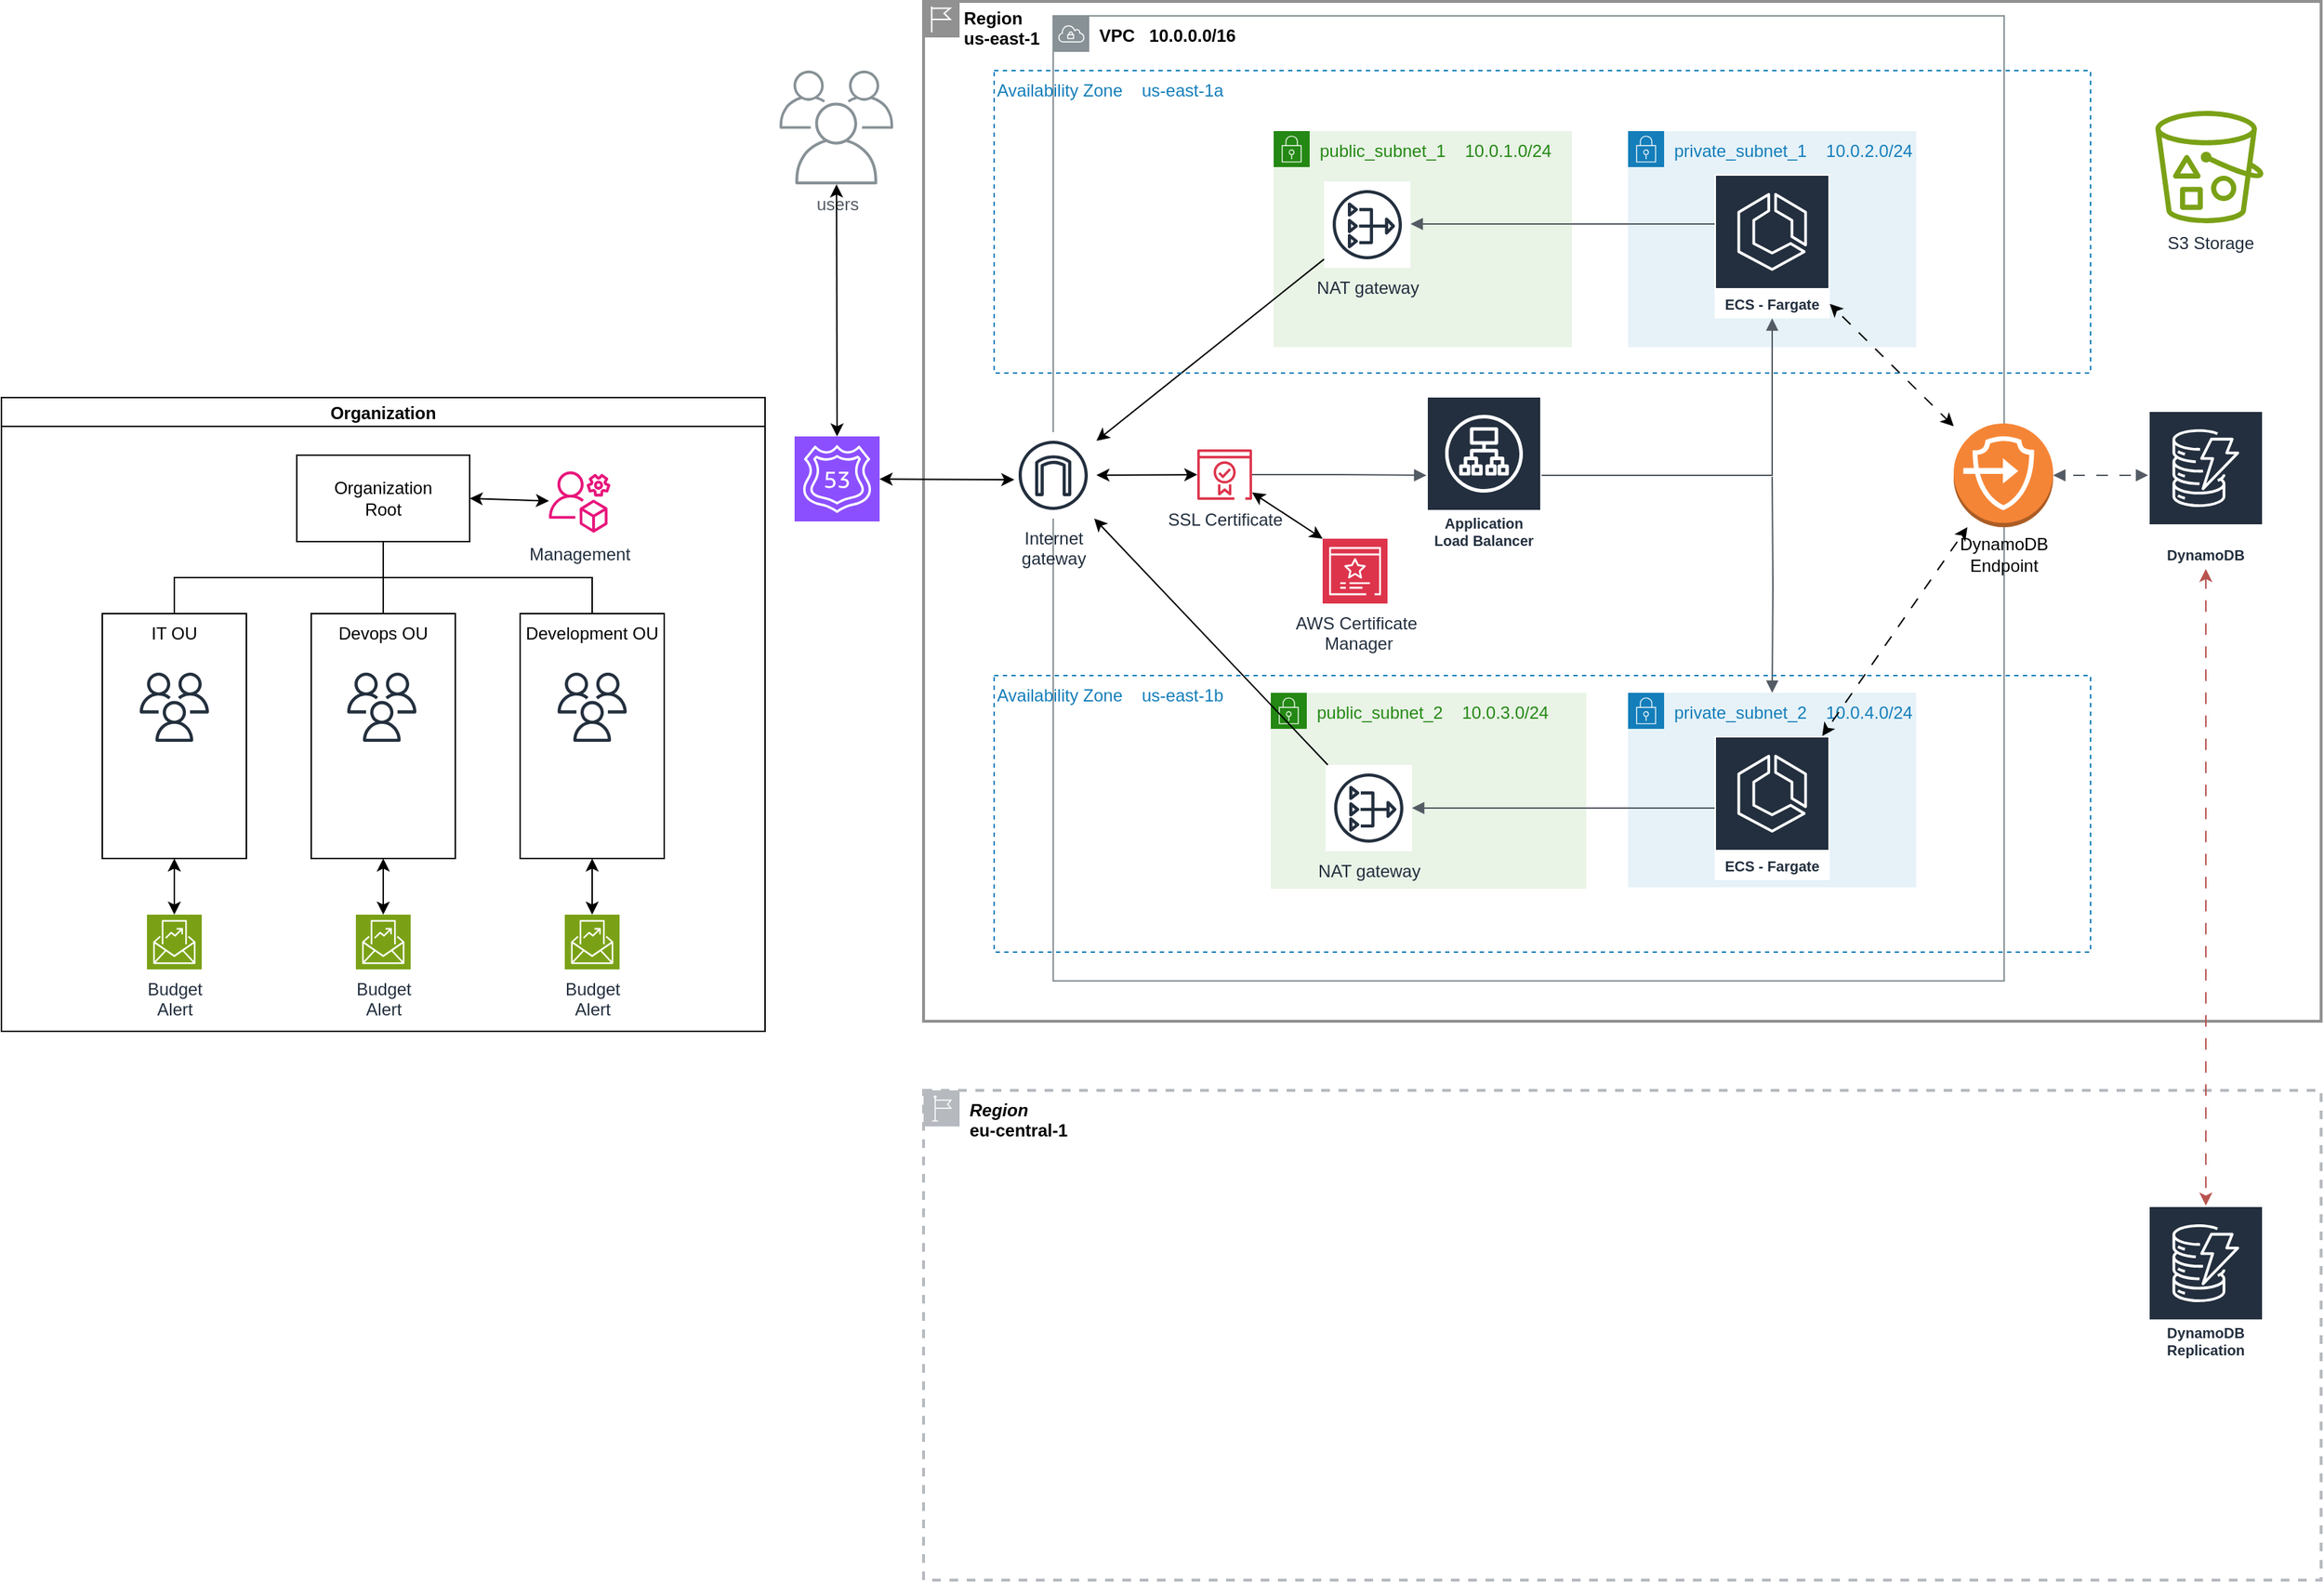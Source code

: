 <mxfile version="24.7.16">
  <diagram name="Page-1" id="aCf4mz3CWXnx07u85e5F">
    <mxGraphModel dx="3080" dy="747" grid="1" gridSize="10" guides="1" tooltips="1" connect="1" arrows="1" fold="1" page="1" pageScale="1" pageWidth="827" pageHeight="583" math="0" shadow="0">
      <root>
        <mxCell id="0" />
        <mxCell id="1" parent="0" />
        <mxCell id="C3LEZmclD4hV7QYWi0aZ-1" value="&lt;b&gt;Region&lt;/b&gt;&lt;div&gt;&lt;b&gt;us-east-1&lt;/b&gt;&lt;/div&gt;" style="shape=mxgraph.ibm.box;prType=region;fontStyle=0;verticalAlign=top;align=left;spacingLeft=32;spacingTop=4;fillColor=none;rounded=0;whiteSpace=wrap;html=1;strokeColor=#919191;strokeWidth=2;dashed=0;container=1;spacing=-4;collapsible=0;expand=0;recursiveResize=0;movable=1;" parent="1" vertex="1">
          <mxGeometry x="-1000" y="44" width="970" height="708" as="geometry" />
        </mxCell>
        <mxCell id="C3LEZmclD4hV7QYWi0aZ-2" value="&lt;font color=&quot;#000000&quot;&gt;&lt;b&gt;VPC&amp;nbsp; &amp;nbsp;10.0.0.0/16&lt;/b&gt;&lt;/font&gt;" style="sketch=0;outlineConnect=0;gradientColor=none;html=1;whiteSpace=wrap;fontSize=12;fontStyle=0;shape=mxgraph.aws4.group;grIcon=mxgraph.aws4.group_vpc;strokeColor=#879196;fillColor=none;verticalAlign=top;align=left;spacingLeft=30;fontColor=#879196;dashed=0;" parent="C3LEZmclD4hV7QYWi0aZ-1" vertex="1">
          <mxGeometry x="90" y="10" width="660" height="670" as="geometry" />
        </mxCell>
        <mxCell id="C3LEZmclD4hV7QYWi0aZ-3" value="Internet&#xa;gateway" style="sketch=0;outlineConnect=0;fontColor=#232F3E;gradientColor=none;strokeColor=#232F3E;fillColor=#ffffff;dashed=0;verticalLabelPosition=bottom;verticalAlign=top;align=center;html=1;fontSize=12;fontStyle=0;aspect=fixed;shape=mxgraph.aws4.resourceIcon;resIcon=mxgraph.aws4.internet_gateway;" parent="C3LEZmclD4hV7QYWi0aZ-1" vertex="1">
          <mxGeometry x="60" y="299" width="60" height="60" as="geometry" />
        </mxCell>
        <mxCell id="C3LEZmclD4hV7QYWi0aZ-4" value="Application Load Balancer" style="sketch=0;outlineConnect=0;fontColor=#232F3E;gradientColor=none;strokeColor=#ffffff;fillColor=#232F3E;dashed=0;verticalLabelPosition=middle;verticalAlign=bottom;align=center;html=1;whiteSpace=wrap;fontSize=10;fontStyle=1;spacing=3;shape=mxgraph.aws4.productIcon;prIcon=mxgraph.aws4.application_load_balancer;" parent="C3LEZmclD4hV7QYWi0aZ-1" vertex="1">
          <mxGeometry x="349" y="274" width="80" height="110" as="geometry" />
        </mxCell>
        <mxCell id="C3LEZmclD4hV7QYWi0aZ-5" value="public_subnet_1&amp;nbsp; &amp;nbsp; 10.0.1.0/24" style="points=[[0,0],[0.25,0],[0.5,0],[0.75,0],[1,0],[1,0.25],[1,0.5],[1,0.75],[1,1],[0.75,1],[0.5,1],[0.25,1],[0,1],[0,0.75],[0,0.5],[0,0.25]];outlineConnect=0;gradientColor=none;html=1;whiteSpace=wrap;fontSize=12;fontStyle=0;container=1;pointerEvents=0;collapsible=0;recursiveResize=0;shape=mxgraph.aws4.group;grIcon=mxgraph.aws4.group_security_group;grStroke=0;strokeColor=#248814;fillColor=#E9F3E6;verticalAlign=top;align=left;spacingLeft=30;fontColor=#248814;dashed=0;" parent="C3LEZmclD4hV7QYWi0aZ-1" vertex="1">
          <mxGeometry x="243" y="90" width="207" height="150" as="geometry" />
        </mxCell>
        <mxCell id="C3LEZmclD4hV7QYWi0aZ-7" value="NAT gateway" style="sketch=0;outlineConnect=0;fontColor=#232F3E;gradientColor=none;strokeColor=#232F3E;fillColor=#ffffff;dashed=0;verticalLabelPosition=bottom;verticalAlign=top;align=center;html=1;fontSize=12;fontStyle=0;aspect=fixed;shape=mxgraph.aws4.resourceIcon;resIcon=mxgraph.aws4.nat_gateway;" parent="C3LEZmclD4hV7QYWi0aZ-5" vertex="1">
          <mxGeometry x="35" y="35" width="60" height="60" as="geometry" />
        </mxCell>
        <mxCell id="C3LEZmclD4hV7QYWi0aZ-6" value="public_subnet_2&amp;nbsp; &amp;nbsp;&amp;nbsp;10.0.3.0/24" style="points=[[0,0],[0.25,0],[0.5,0],[0.75,0],[1,0],[1,0.25],[1,0.5],[1,0.75],[1,1],[0.75,1],[0.5,1],[0.25,1],[0,1],[0,0.75],[0,0.5],[0,0.25]];outlineConnect=0;gradientColor=none;html=1;whiteSpace=wrap;fontSize=12;fontStyle=0;container=1;pointerEvents=0;collapsible=0;recursiveResize=0;shape=mxgraph.aws4.group;grIcon=mxgraph.aws4.group_security_group;grStroke=0;strokeColor=#248814;fillColor=#E9F3E6;verticalAlign=top;align=left;spacingLeft=30;fontColor=#248814;dashed=0;" parent="C3LEZmclD4hV7QYWi0aZ-1" vertex="1">
          <mxGeometry x="241" y="480" width="219" height="136" as="geometry" />
        </mxCell>
        <mxCell id="C3LEZmclD4hV7QYWi0aZ-8" value="NAT gateway" style="sketch=0;outlineConnect=0;fontColor=#232F3E;gradientColor=none;strokeColor=#232F3E;fillColor=#ffffff;dashed=0;verticalLabelPosition=bottom;verticalAlign=top;align=center;html=1;fontSize=12;fontStyle=0;aspect=fixed;shape=mxgraph.aws4.resourceIcon;resIcon=mxgraph.aws4.nat_gateway;" parent="C3LEZmclD4hV7QYWi0aZ-6" vertex="1">
          <mxGeometry x="38" y="50" width="60" height="60" as="geometry" />
        </mxCell>
        <mxCell id="C3LEZmclD4hV7QYWi0aZ-9" value="private_subnet_1&amp;nbsp; &amp;nbsp;&amp;nbsp;10.0.2.0/24" style="points=[[0,0],[0.25,0],[0.5,0],[0.75,0],[1,0],[1,0.25],[1,0.5],[1,0.75],[1,1],[0.75,1],[0.5,1],[0.25,1],[0,1],[0,0.75],[0,0.5],[0,0.25]];outlineConnect=0;gradientColor=none;html=1;whiteSpace=wrap;fontSize=12;fontStyle=0;container=1;pointerEvents=0;collapsible=0;recursiveResize=0;shape=mxgraph.aws4.group;grIcon=mxgraph.aws4.group_security_group;grStroke=0;strokeColor=#147EBA;fillColor=#E6F2F8;verticalAlign=top;align=left;spacingLeft=30;fontColor=#147EBA;dashed=0;" parent="C3LEZmclD4hV7QYWi0aZ-1" vertex="1">
          <mxGeometry x="489" y="90" width="200" height="150" as="geometry" />
        </mxCell>
        <mxCell id="C3LEZmclD4hV7QYWi0aZ-10" value="ECS - Fargate" style="sketch=0;outlineConnect=0;fontColor=#232F3E;gradientColor=none;strokeColor=#ffffff;fillColor=#232F3E;dashed=0;verticalLabelPosition=middle;verticalAlign=bottom;align=center;html=1;whiteSpace=wrap;fontSize=10;fontStyle=1;spacing=3;shape=mxgraph.aws4.productIcon;prIcon=mxgraph.aws4.ecs;" parent="C3LEZmclD4hV7QYWi0aZ-9" vertex="1">
          <mxGeometry x="60" y="30" width="80" height="100" as="geometry" />
        </mxCell>
        <mxCell id="C3LEZmclD4hV7QYWi0aZ-24" value="" style="edgeStyle=orthogonalEdgeStyle;html=1;endArrow=none;elbow=vertical;startArrow=block;startFill=1;strokeColor=#545B64;rounded=0;" parent="C3LEZmclD4hV7QYWi0aZ-9" source="C3LEZmclD4hV7QYWi0aZ-7" edge="1">
          <mxGeometry width="100" relative="1" as="geometry">
            <mxPoint x="-90" y="64.5" as="sourcePoint" />
            <mxPoint x="60" y="64.5" as="targetPoint" />
            <Array as="points">
              <mxPoint x="-50" y="65" />
            </Array>
          </mxGeometry>
        </mxCell>
        <mxCell id="C3LEZmclD4hV7QYWi0aZ-11" value="DynamoDB" style="sketch=0;outlineConnect=0;fontColor=#232F3E;gradientColor=none;strokeColor=#ffffff;fillColor=#232F3E;dashed=0;verticalLabelPosition=middle;verticalAlign=bottom;align=center;html=1;whiteSpace=wrap;fontSize=10;fontStyle=1;spacing=3;shape=mxgraph.aws4.productIcon;prIcon=mxgraph.aws4.dynamodb;" parent="C3LEZmclD4hV7QYWi0aZ-1" vertex="1">
          <mxGeometry x="850" y="284" width="80" height="110" as="geometry" />
        </mxCell>
        <mxCell id="C3LEZmclD4hV7QYWi0aZ-14" value="" style="group" parent="C3LEZmclD4hV7QYWi0aZ-1" vertex="1" connectable="0">
          <mxGeometry x="715" y="293" width="69" height="106" as="geometry" />
        </mxCell>
        <mxCell id="C3LEZmclD4hV7QYWi0aZ-12" value="" style="outlineConnect=0;dashed=0;verticalLabelPosition=bottom;verticalAlign=top;align=center;html=1;shape=mxgraph.aws3.endpoints;fillColor=#F58536;gradientColor=none;" parent="C3LEZmclD4hV7QYWi0aZ-14" vertex="1">
          <mxGeometry width="69" height="72" as="geometry" />
        </mxCell>
        <mxCell id="C3LEZmclD4hV7QYWi0aZ-13" value="DynamoDB Endpoint" style="text;html=1;strokeColor=none;fillColor=none;align=center;verticalAlign=middle;whiteSpace=wrap;rounded=0;" parent="C3LEZmclD4hV7QYWi0aZ-14" vertex="1">
          <mxGeometry x="4.5" y="76" width="60" height="30" as="geometry" />
        </mxCell>
        <mxCell id="C3LEZmclD4hV7QYWi0aZ-15" value="private_subnet_2&amp;nbsp; &amp;nbsp;&amp;nbsp;10.0.4.0/24" style="points=[[0,0],[0.25,0],[0.5,0],[0.75,0],[1,0],[1,0.25],[1,0.5],[1,0.75],[1,1],[0.75,1],[0.5,1],[0.25,1],[0,1],[0,0.75],[0,0.5],[0,0.25]];outlineConnect=0;gradientColor=none;html=1;whiteSpace=wrap;fontSize=12;fontStyle=0;container=1;pointerEvents=0;collapsible=0;recursiveResize=0;shape=mxgraph.aws4.group;grIcon=mxgraph.aws4.group_security_group;grStroke=0;strokeColor=#147EBA;fillColor=#E6F2F8;verticalAlign=top;align=left;spacingLeft=30;fontColor=#147EBA;dashed=0;" parent="C3LEZmclD4hV7QYWi0aZ-1" vertex="1">
          <mxGeometry x="489" y="480" width="200" height="135" as="geometry" />
        </mxCell>
        <mxCell id="C3LEZmclD4hV7QYWi0aZ-16" value="ECS - Fargate" style="sketch=0;outlineConnect=0;fontColor=#232F3E;gradientColor=none;strokeColor=#ffffff;fillColor=#232F3E;dashed=0;verticalLabelPosition=middle;verticalAlign=bottom;align=center;html=1;whiteSpace=wrap;fontSize=10;fontStyle=1;spacing=3;shape=mxgraph.aws4.productIcon;prIcon=mxgraph.aws4.ecs;" parent="C3LEZmclD4hV7QYWi0aZ-15" vertex="1">
          <mxGeometry x="60" y="30" width="80" height="100" as="geometry" />
        </mxCell>
        <mxCell id="C3LEZmclD4hV7QYWi0aZ-19" value="" style="edgeStyle=orthogonalEdgeStyle;html=1;endArrow=block;elbow=vertical;startArrow=none;endFill=1;strokeColor=#545B64;rounded=0;" parent="C3LEZmclD4hV7QYWi0aZ-1" source="xbgLvKlb90F9djh4Yrgw-1" target="C3LEZmclD4hV7QYWi0aZ-4" edge="1">
          <mxGeometry width="100" relative="1" as="geometry">
            <mxPoint x="230" y="283" as="sourcePoint" />
            <mxPoint x="190" y="270" as="targetPoint" />
          </mxGeometry>
        </mxCell>
        <mxCell id="C3LEZmclD4hV7QYWi0aZ-20" value="" style="edgeStyle=orthogonalEdgeStyle;html=1;endArrow=block;elbow=vertical;startArrow=none;endFill=1;strokeColor=#545B64;rounded=0;" parent="C3LEZmclD4hV7QYWi0aZ-1" source="C3LEZmclD4hV7QYWi0aZ-4" target="C3LEZmclD4hV7QYWi0aZ-10" edge="1">
          <mxGeometry width="100" relative="1" as="geometry">
            <mxPoint x="280" y="269.5" as="sourcePoint" />
            <mxPoint x="380" y="269.5" as="targetPoint" />
          </mxGeometry>
        </mxCell>
        <mxCell id="C3LEZmclD4hV7QYWi0aZ-21" value="" style="edgeStyle=orthogonalEdgeStyle;html=1;endArrow=block;elbow=vertical;startArrow=none;endFill=1;strokeColor=#545B64;rounded=0;" parent="C3LEZmclD4hV7QYWi0aZ-1" target="C3LEZmclD4hV7QYWi0aZ-15" edge="1">
          <mxGeometry width="100" relative="1" as="geometry">
            <mxPoint x="589" y="330" as="sourcePoint" />
            <mxPoint x="589" y="412" as="targetPoint" />
          </mxGeometry>
        </mxCell>
        <mxCell id="C3LEZmclD4hV7QYWi0aZ-23" value="" style="edgeStyle=orthogonalEdgeStyle;html=1;endArrow=none;elbow=vertical;startArrow=block;startFill=1;strokeColor=#545B64;rounded=0;" parent="C3LEZmclD4hV7QYWi0aZ-1" source="C3LEZmclD4hV7QYWi0aZ-8" target="C3LEZmclD4hV7QYWi0aZ-16" edge="1">
          <mxGeometry width="100" relative="1" as="geometry">
            <mxPoint x="260" y="410" as="sourcePoint" />
            <mxPoint x="390" y="414.5" as="targetPoint" />
            <Array as="points" />
          </mxGeometry>
        </mxCell>
        <mxCell id="C3LEZmclD4hV7QYWi0aZ-29" value="" style="endArrow=classic;startArrow=classic;html=1;rounded=0;flowAnimation=1;" parent="C3LEZmclD4hV7QYWi0aZ-1" source="C3LEZmclD4hV7QYWi0aZ-16" target="C3LEZmclD4hV7QYWi0aZ-12" edge="1">
          <mxGeometry width="50" height="50" relative="1" as="geometry">
            <mxPoint x="500" y="267.5" as="sourcePoint" />
            <mxPoint x="580" y="313" as="targetPoint" />
          </mxGeometry>
        </mxCell>
        <mxCell id="C3LEZmclD4hV7QYWi0aZ-30" value="" style="edgeStyle=orthogonalEdgeStyle;html=1;endArrow=block;elbow=vertical;startArrow=block;startFill=1;endFill=1;strokeColor=#545B64;rounded=0;entryX=0;entryY=0.409;entryDx=0;entryDy=0;entryPerimeter=0;exitX=1;exitY=0.5;exitDx=0;exitDy=0;exitPerimeter=0;flowAnimation=1;" parent="C3LEZmclD4hV7QYWi0aZ-1" source="C3LEZmclD4hV7QYWi0aZ-12" target="C3LEZmclD4hV7QYWi0aZ-11" edge="1">
          <mxGeometry width="100" relative="1" as="geometry">
            <mxPoint x="640" y="290" as="sourcePoint" />
            <mxPoint x="700" y="290" as="targetPoint" />
          </mxGeometry>
        </mxCell>
        <mxCell id="C3LEZmclD4hV7QYWi0aZ-28" value="" style="endArrow=classic;startArrow=classic;html=1;rounded=0;exitX=1;exitY=0.9;exitDx=0;exitDy=0;exitPerimeter=0;flowAnimation=1;" parent="C3LEZmclD4hV7QYWi0aZ-1" source="C3LEZmclD4hV7QYWi0aZ-10" target="C3LEZmclD4hV7QYWi0aZ-12" edge="1">
          <mxGeometry width="50" height="50" relative="1" as="geometry">
            <mxPoint x="490" y="220" as="sourcePoint" />
            <mxPoint x="540" y="170" as="targetPoint" />
          </mxGeometry>
        </mxCell>
        <mxCell id="C3LEZmclD4hV7QYWi0aZ-27" value="" style="endArrow=classic;html=1;rounded=0;" parent="C3LEZmclD4hV7QYWi0aZ-1" source="C3LEZmclD4hV7QYWi0aZ-8" target="C3LEZmclD4hV7QYWi0aZ-3" edge="1">
          <mxGeometry width="50" height="50" relative="1" as="geometry">
            <mxPoint x="200" y="410" as="sourcePoint" />
            <mxPoint x="250" y="360" as="targetPoint" />
          </mxGeometry>
        </mxCell>
        <mxCell id="C3LEZmclD4hV7QYWi0aZ-26" value="" style="endArrow=classic;html=1;rounded=0;" parent="C3LEZmclD4hV7QYWi0aZ-1" source="C3LEZmclD4hV7QYWi0aZ-7" target="C3LEZmclD4hV7QYWi0aZ-3" edge="1">
          <mxGeometry width="50" height="50" relative="1" as="geometry">
            <mxPoint x="200" y="166.25" as="sourcePoint" />
            <mxPoint x="110" y="143.75" as="targetPoint" />
          </mxGeometry>
        </mxCell>
        <mxCell id="xbgLvKlb90F9djh4Yrgw-1" value="SSL Certificate" style="sketch=0;outlineConnect=0;fontColor=#232F3E;gradientColor=none;fillColor=#DD344C;strokeColor=none;dashed=0;verticalLabelPosition=bottom;verticalAlign=top;align=center;html=1;fontSize=12;fontStyle=0;aspect=fixed;pointerEvents=1;shape=mxgraph.aws4.certificate_manager_2;" parent="C3LEZmclD4hV7QYWi0aZ-1" vertex="1">
          <mxGeometry x="190" y="310.92" width="38" height="35.08" as="geometry" />
        </mxCell>
        <mxCell id="xbgLvKlb90F9djh4Yrgw-3" value="" style="endArrow=classic;startArrow=classic;html=1;rounded=0;" parent="C3LEZmclD4hV7QYWi0aZ-1" source="xbgLvKlb90F9djh4Yrgw-1" target="C3LEZmclD4hV7QYWi0aZ-3" edge="1">
          <mxGeometry width="50" height="50" relative="1" as="geometry">
            <mxPoint x="120" y="355" as="sourcePoint" />
            <mxPoint x="-20" y="675" as="targetPoint" />
          </mxGeometry>
        </mxCell>
        <mxCell id="xbgLvKlb90F9djh4Yrgw-2" value="AWS Certificate&lt;div&gt;&amp;nbsp;Manager&lt;/div&gt;" style="sketch=0;points=[[0,0,0],[0.25,0,0],[0.5,0,0],[0.75,0,0],[1,0,0],[0,1,0],[0.25,1,0],[0.5,1,0],[0.75,1,0],[1,1,0],[0,0.25,0],[0,0.5,0],[0,0.75,0],[1,0.25,0],[1,0.5,0],[1,0.75,0]];outlineConnect=0;fontColor=#232F3E;fillColor=#DD344C;strokeColor=#ffffff;dashed=0;verticalLabelPosition=bottom;verticalAlign=top;align=center;html=1;fontSize=12;fontStyle=0;aspect=fixed;shape=mxgraph.aws4.resourceIcon;resIcon=mxgraph.aws4.certificate_manager_3;" parent="C3LEZmclD4hV7QYWi0aZ-1" vertex="1">
          <mxGeometry x="277" y="373" width="45" height="45" as="geometry" />
        </mxCell>
        <mxCell id="xbgLvKlb90F9djh4Yrgw-4" value="" style="endArrow=classic;startArrow=classic;html=1;rounded=0;exitX=0;exitY=0;exitDx=0;exitDy=0;exitPerimeter=0;" parent="C3LEZmclD4hV7QYWi0aZ-1" source="xbgLvKlb90F9djh4Yrgw-2" target="xbgLvKlb90F9djh4Yrgw-1" edge="1">
          <mxGeometry width="50" height="50" relative="1" as="geometry">
            <mxPoint x="409" y="458" as="sourcePoint" />
            <mxPoint x="459" y="408" as="targetPoint" />
          </mxGeometry>
        </mxCell>
        <mxCell id="xbgLvKlb90F9djh4Yrgw-6" value="Availability Zone&amp;nbsp; &amp;nbsp;&amp;nbsp;us-east-1a" style="fillColor=none;strokeColor=#147EBA;dashed=1;verticalAlign=top;fontStyle=0;fontColor=#147EBA;whiteSpace=wrap;html=1;align=left;" parent="C3LEZmclD4hV7QYWi0aZ-1" vertex="1">
          <mxGeometry x="49" y="48" width="761" height="210" as="geometry" />
        </mxCell>
        <mxCell id="xbgLvKlb90F9djh4Yrgw-5" value="Availability Zone&amp;nbsp; &amp;nbsp;&amp;nbsp;us-east-1b" style="fillColor=none;strokeColor=#147EBA;dashed=1;verticalAlign=top;fontStyle=0;fontColor=#147EBA;whiteSpace=wrap;html=1;align=left;" parent="C3LEZmclD4hV7QYWi0aZ-1" vertex="1">
          <mxGeometry x="49" y="468" width="761" height="192" as="geometry" />
        </mxCell>
        <mxCell id="VjsCKAV40tYy3i-xvCUT-4" value="S3 Storage" style="sketch=0;outlineConnect=0;fontColor=#232F3E;gradientColor=none;fillColor=#7AA116;strokeColor=none;dashed=0;verticalLabelPosition=bottom;verticalAlign=top;align=center;html=1;fontSize=12;fontStyle=0;aspect=fixed;pointerEvents=1;shape=mxgraph.aws4.bucket_with_objects;" vertex="1" parent="C3LEZmclD4hV7QYWi0aZ-1">
          <mxGeometry x="855" y="76" width="75" height="78" as="geometry" />
        </mxCell>
        <mxCell id="C3LEZmclD4hV7QYWi0aZ-31" value="users" style="sketch=0;outlineConnect=0;gradientColor=none;fontColor=#545B64;strokeColor=none;fillColor=#879196;dashed=0;verticalLabelPosition=bottom;verticalAlign=top;align=center;html=1;fontSize=12;fontStyle=0;aspect=fixed;shape=mxgraph.aws4.illustration_users;pointerEvents=1" parent="1" vertex="1">
          <mxGeometry x="-1100" y="92" width="79" height="79" as="geometry" />
        </mxCell>
        <mxCell id="2mT4hJTFJCS7-FjS-mQA-1" value="" style="sketch=0;points=[[0,0,0],[0.25,0,0],[0.5,0,0],[0.75,0,0],[1,0,0],[0,1,0],[0.25,1,0],[0.5,1,0],[0.75,1,0],[1,1,0],[0,0.25,0],[0,0.5,0],[0,0.75,0],[1,0.25,0],[1,0.5,0],[1,0.75,0]];outlineConnect=0;fontColor=#232F3E;fillColor=#8C4FFF;strokeColor=#ffffff;dashed=0;verticalLabelPosition=bottom;verticalAlign=top;align=center;html=1;fontSize=12;fontStyle=0;aspect=fixed;shape=mxgraph.aws4.resourceIcon;resIcon=mxgraph.aws4.route_53;" parent="1" vertex="1">
          <mxGeometry x="-1089.5" y="346" width="59" height="59" as="geometry" />
        </mxCell>
        <mxCell id="2mT4hJTFJCS7-FjS-mQA-2" value="" style="endArrow=classic;startArrow=classic;html=1;rounded=0;entryX=0.5;entryY=0;entryDx=0;entryDy=0;entryPerimeter=0;" parent="1" source="C3LEZmclD4hV7QYWi0aZ-31" target="2mT4hJTFJCS7-FjS-mQA-1" edge="1">
          <mxGeometry width="50" height="50" relative="1" as="geometry">
            <mxPoint x="-1251" y="242" as="sourcePoint" />
            <mxPoint x="-1191" y="317" as="targetPoint" />
          </mxGeometry>
        </mxCell>
        <mxCell id="2mT4hJTFJCS7-FjS-mQA-3" value="" style="endArrow=classic;startArrow=classic;html=1;rounded=0;entryX=0.05;entryY=0.55;entryDx=0;entryDy=0;entryPerimeter=0;" parent="1" source="2mT4hJTFJCS7-FjS-mQA-1" target="C3LEZmclD4hV7QYWi0aZ-3" edge="1">
          <mxGeometry width="50" height="50" relative="1" as="geometry">
            <mxPoint x="-1240" y="320" as="sourcePoint" />
            <mxPoint x="-1151" y="321" as="targetPoint" />
          </mxGeometry>
        </mxCell>
        <mxCell id="xbgLvKlb90F9djh4Yrgw-9" value="Organization" style="swimlane;startSize=20;horizontal=1;containerType=tree;newEdgeStyle={&quot;edgeStyle&quot;:&quot;elbowEdgeStyle&quot;,&quot;startArrow&quot;:&quot;none&quot;,&quot;endArrow&quot;:&quot;none&quot;};" parent="1" vertex="1">
          <mxGeometry x="-1640" y="319" width="530" height="440" as="geometry">
            <mxRectangle x="-520" y="800" width="90" height="30" as="alternateBounds" />
          </mxGeometry>
        </mxCell>
        <mxCell id="xbgLvKlb90F9djh4Yrgw-10" value="" style="edgeStyle=elbowEdgeStyle;elbow=vertical;sourcePerimeterSpacing=0;targetPerimeterSpacing=0;startArrow=none;endArrow=none;rounded=0;curved=0;" parent="xbgLvKlb90F9djh4Yrgw-9" source="xbgLvKlb90F9djh4Yrgw-12" target="xbgLvKlb90F9djh4Yrgw-13" edge="1">
          <mxGeometry relative="1" as="geometry" />
        </mxCell>
        <mxCell id="xbgLvKlb90F9djh4Yrgw-11" value="" style="edgeStyle=elbowEdgeStyle;elbow=vertical;sourcePerimeterSpacing=0;targetPerimeterSpacing=0;startArrow=none;endArrow=none;rounded=0;curved=0;" parent="xbgLvKlb90F9djh4Yrgw-9" source="xbgLvKlb90F9djh4Yrgw-12" target="xbgLvKlb90F9djh4Yrgw-14" edge="1">
          <mxGeometry relative="1" as="geometry" />
        </mxCell>
        <UserObject label="Organization&lt;div&gt;Root&lt;/div&gt;" treeRoot="1" id="xbgLvKlb90F9djh4Yrgw-12">
          <mxCell style="whiteSpace=wrap;html=1;align=center;treeFolding=1;treeMoving=1;newEdgeStyle={&quot;edgeStyle&quot;:&quot;elbowEdgeStyle&quot;,&quot;startArrow&quot;:&quot;none&quot;,&quot;endArrow&quot;:&quot;none&quot;};" parent="xbgLvKlb90F9djh4Yrgw-9" vertex="1">
            <mxGeometry x="205" y="40" width="120" height="60" as="geometry" />
          </mxCell>
        </UserObject>
        <mxCell id="xbgLvKlb90F9djh4Yrgw-13" value="IT OU" style="whiteSpace=wrap;html=1;align=center;verticalAlign=top;treeFolding=1;treeMoving=1;newEdgeStyle={&quot;edgeStyle&quot;:&quot;elbowEdgeStyle&quot;,&quot;startArrow&quot;:&quot;none&quot;,&quot;endArrow&quot;:&quot;none&quot;};" parent="xbgLvKlb90F9djh4Yrgw-9" vertex="1">
          <mxGeometry x="70" y="150" width="100" height="170" as="geometry" />
        </mxCell>
        <mxCell id="xbgLvKlb90F9djh4Yrgw-14" value="Devops&amp;nbsp;OU" style="whiteSpace=wrap;html=1;align=center;verticalAlign=top;treeFolding=1;treeMoving=1;newEdgeStyle={&quot;edgeStyle&quot;:&quot;elbowEdgeStyle&quot;,&quot;startArrow&quot;:&quot;none&quot;,&quot;endArrow&quot;:&quot;none&quot;};" parent="xbgLvKlb90F9djh4Yrgw-9" vertex="1">
          <mxGeometry x="215" y="150" width="100" height="170" as="geometry" />
        </mxCell>
        <mxCell id="xbgLvKlb90F9djh4Yrgw-15" value="&lt;div style=&quot;&quot;&gt;&lt;span style=&quot;background-color: initial;&quot;&gt;Development&amp;nbsp;OU&lt;/span&gt;&lt;/div&gt;" style="whiteSpace=wrap;html=1;align=center;verticalAlign=top;treeFolding=1;treeMoving=1;newEdgeStyle={&quot;edgeStyle&quot;:&quot;elbowEdgeStyle&quot;,&quot;startArrow&quot;:&quot;none&quot;,&quot;endArrow&quot;:&quot;none&quot;};imageAspect=1;" parent="xbgLvKlb90F9djh4Yrgw-9" vertex="1">
          <mxGeometry x="360" y="150" width="100" height="170" as="geometry" />
        </mxCell>
        <mxCell id="xbgLvKlb90F9djh4Yrgw-16" value="" style="edgeStyle=elbowEdgeStyle;elbow=vertical;sourcePerimeterSpacing=0;targetPerimeterSpacing=0;startArrow=none;endArrow=none;rounded=0;curved=0;" parent="xbgLvKlb90F9djh4Yrgw-9" source="xbgLvKlb90F9djh4Yrgw-12" target="xbgLvKlb90F9djh4Yrgw-15" edge="1">
          <mxGeometry relative="1" as="geometry">
            <mxPoint x="265" y="100" as="sourcePoint" />
            <mxPoint x="335" y="140" as="targetPoint" />
          </mxGeometry>
        </mxCell>
        <mxCell id="xbgLvKlb90F9djh4Yrgw-8" value="Management" style="sketch=0;outlineConnect=0;fontColor=#232F3E;gradientColor=none;fillColor=#E7157B;strokeColor=none;dashed=0;verticalLabelPosition=bottom;verticalAlign=top;align=center;html=1;fontSize=12;fontStyle=0;aspect=fixed;pointerEvents=1;shape=mxgraph.aws4.organizations_management_account;" parent="xbgLvKlb90F9djh4Yrgw-9" vertex="1">
          <mxGeometry x="380" y="50" width="42.7" height="45" as="geometry" />
        </mxCell>
        <mxCell id="xbgLvKlb90F9djh4Yrgw-17" value="" style="sketch=0;outlineConnect=0;fontColor=#232F3E;gradientColor=none;fillColor=#232F3D;strokeColor=none;dashed=0;verticalLabelPosition=bottom;verticalAlign=top;align=center;html=1;fontSize=12;fontStyle=0;aspect=fixed;pointerEvents=1;shape=mxgraph.aws4.users;" parent="xbgLvKlb90F9djh4Yrgw-9" vertex="1">
          <mxGeometry x="386" y="191" width="48" height="48" as="geometry" />
        </mxCell>
        <mxCell id="xbgLvKlb90F9djh4Yrgw-18" value="" style="sketch=0;outlineConnect=0;fontColor=#232F3E;gradientColor=none;fillColor=#232F3D;strokeColor=none;dashed=0;verticalLabelPosition=bottom;verticalAlign=top;align=center;html=1;fontSize=12;fontStyle=0;aspect=fixed;pointerEvents=1;shape=mxgraph.aws4.users;" parent="xbgLvKlb90F9djh4Yrgw-9" vertex="1">
          <mxGeometry x="240" y="191" width="48" height="48" as="geometry" />
        </mxCell>
        <mxCell id="xbgLvKlb90F9djh4Yrgw-19" value="" style="sketch=0;outlineConnect=0;fontColor=#232F3E;gradientColor=none;fillColor=#232F3D;strokeColor=none;dashed=0;verticalLabelPosition=bottom;verticalAlign=top;align=center;html=1;fontSize=12;fontStyle=0;aspect=fixed;pointerEvents=1;shape=mxgraph.aws4.users;" parent="xbgLvKlb90F9djh4Yrgw-9" vertex="1">
          <mxGeometry x="96" y="191" width="48" height="48" as="geometry" />
        </mxCell>
        <mxCell id="xbgLvKlb90F9djh4Yrgw-20" value="" style="endArrow=classic;startArrow=classic;html=1;rounded=0;exitX=1;exitY=0.5;exitDx=0;exitDy=0;" parent="xbgLvKlb90F9djh4Yrgw-9" source="xbgLvKlb90F9djh4Yrgw-12" target="xbgLvKlb90F9djh4Yrgw-8" edge="1">
          <mxGeometry width="50" height="50" relative="1" as="geometry">
            <mxPoint x="360" y="200" as="sourcePoint" />
            <mxPoint x="410" y="150" as="targetPoint" />
          </mxGeometry>
        </mxCell>
        <mxCell id="xbgLvKlb90F9djh4Yrgw-21" value="Budget&lt;div&gt;Alert&lt;/div&gt;" style="sketch=0;points=[[0,0,0],[0.25,0,0],[0.5,0,0],[0.75,0,0],[1,0,0],[0,1,0],[0.25,1,0],[0.5,1,0],[0.75,1,0],[1,1,0],[0,0.25,0],[0,0.5,0],[0,0.75,0],[1,0.25,0],[1,0.5,0],[1,0.75,0]];outlineConnect=0;fontColor=#232F3E;fillColor=#7AA116;strokeColor=#ffffff;dashed=0;verticalLabelPosition=bottom;verticalAlign=top;align=center;html=1;fontSize=12;fontStyle=0;aspect=fixed;shape=mxgraph.aws4.resourceIcon;resIcon=mxgraph.aws4.budgets_2;" parent="xbgLvKlb90F9djh4Yrgw-9" vertex="1">
          <mxGeometry x="101" y="359" width="38" height="38" as="geometry" />
        </mxCell>
        <mxCell id="xbgLvKlb90F9djh4Yrgw-22" value="Budget&lt;div&gt;Alert&lt;/div&gt;" style="sketch=0;points=[[0,0,0],[0.25,0,0],[0.5,0,0],[0.75,0,0],[1,0,0],[0,1,0],[0.25,1,0],[0.5,1,0],[0.75,1,0],[1,1,0],[0,0.25,0],[0,0.5,0],[0,0.75,0],[1,0.25,0],[1,0.5,0],[1,0.75,0]];outlineConnect=0;fontColor=#232F3E;fillColor=#7AA116;strokeColor=#ffffff;dashed=0;verticalLabelPosition=bottom;verticalAlign=top;align=center;html=1;fontSize=12;fontStyle=0;aspect=fixed;shape=mxgraph.aws4.resourceIcon;resIcon=mxgraph.aws4.budgets_2;" parent="xbgLvKlb90F9djh4Yrgw-9" vertex="1">
          <mxGeometry x="246" y="359" width="38" height="38" as="geometry" />
        </mxCell>
        <mxCell id="xbgLvKlb90F9djh4Yrgw-23" value="Budget&lt;div&gt;Alert&lt;/div&gt;" style="sketch=0;points=[[0,0,0],[0.25,0,0],[0.5,0,0],[0.75,0,0],[1,0,0],[0,1,0],[0.25,1,0],[0.5,1,0],[0.75,1,0],[1,1,0],[0,0.25,0],[0,0.5,0],[0,0.75,0],[1,0.25,0],[1,0.5,0],[1,0.75,0]];outlineConnect=0;fontColor=#232F3E;fillColor=#7AA116;strokeColor=#ffffff;dashed=0;verticalLabelPosition=bottom;verticalAlign=top;align=center;html=1;fontSize=12;fontStyle=0;aspect=fixed;shape=mxgraph.aws4.resourceIcon;resIcon=mxgraph.aws4.budgets_2;" parent="xbgLvKlb90F9djh4Yrgw-9" vertex="1">
          <mxGeometry x="391" y="359" width="38" height="38" as="geometry" />
        </mxCell>
        <mxCell id="xbgLvKlb90F9djh4Yrgw-25" value="" style="endArrow=classic;startArrow=classic;html=1;rounded=0;exitX=0.5;exitY=0;exitDx=0;exitDy=0;exitPerimeter=0;entryX=0.5;entryY=1;entryDx=0;entryDy=0;" parent="xbgLvKlb90F9djh4Yrgw-9" source="xbgLvKlb90F9djh4Yrgw-21" target="xbgLvKlb90F9djh4Yrgw-13" edge="1">
          <mxGeometry width="50" height="50" relative="1" as="geometry">
            <mxPoint x="157" y="350" as="sourcePoint" />
            <mxPoint x="110" y="280" as="targetPoint" />
          </mxGeometry>
        </mxCell>
        <mxCell id="xbgLvKlb90F9djh4Yrgw-26" value="" style="endArrow=classic;startArrow=classic;html=1;rounded=0;entryX=0.5;entryY=0;entryDx=0;entryDy=0;entryPerimeter=0;exitX=0.5;exitY=1;exitDx=0;exitDy=0;" parent="xbgLvKlb90F9djh4Yrgw-9" source="xbgLvKlb90F9djh4Yrgw-14" target="xbgLvKlb90F9djh4Yrgw-22" edge="1">
          <mxGeometry width="50" height="50" relative="1" as="geometry">
            <mxPoint x="265" y="289" as="sourcePoint" />
            <mxPoint x="58" y="101" as="targetPoint" />
          </mxGeometry>
        </mxCell>
        <mxCell id="xbgLvKlb90F9djh4Yrgw-27" value="" style="endArrow=classic;startArrow=classic;html=1;rounded=0;entryX=0.5;entryY=0;entryDx=0;entryDy=0;entryPerimeter=0;exitX=0.5;exitY=1;exitDx=0;exitDy=0;" parent="xbgLvKlb90F9djh4Yrgw-9" source="xbgLvKlb90F9djh4Yrgw-15" target="xbgLvKlb90F9djh4Yrgw-23" edge="1">
          <mxGeometry width="50" height="50" relative="1" as="geometry">
            <mxPoint x="440" y="150" as="sourcePoint" />
            <mxPoint x="378" y="69" as="targetPoint" />
          </mxGeometry>
        </mxCell>
        <mxCell id="VjsCKAV40tYy3i-xvCUT-1" value="&lt;i style=&quot;&quot;&gt;&lt;font color=&quot;#000000&quot;&gt;&lt;b&gt;Region&lt;/b&gt;&lt;/font&gt;&lt;/i&gt;&lt;div&gt;&lt;font color=&quot;#000000&quot;&gt;&lt;b&gt;eu-central-1&lt;/b&gt;&lt;/font&gt;&lt;/div&gt;" style="sketch=0;outlineConnect=0;gradientColor=none;html=1;whiteSpace=wrap;fontSize=12;fontStyle=0;shape=mxgraph.aws4.group;grIcon=mxgraph.aws4.group_region;strokeColor=#B6BABF;fillColor=none;verticalAlign=top;align=left;spacingLeft=30;fontColor=#B6BABF;dashed=1;strokeWidth=2;" vertex="1" parent="1">
          <mxGeometry x="-1000" y="800" width="970" height="340" as="geometry" />
        </mxCell>
        <mxCell id="VjsCKAV40tYy3i-xvCUT-2" value="DynamoDB&lt;div&gt;Replication&lt;/div&gt;" style="sketch=0;outlineConnect=0;fontColor=#232F3E;gradientColor=none;strokeColor=#ffffff;fillColor=#232F3E;dashed=0;verticalLabelPosition=middle;verticalAlign=bottom;align=center;html=1;whiteSpace=wrap;fontSize=10;fontStyle=1;spacing=3;shape=mxgraph.aws4.productIcon;prIcon=mxgraph.aws4.dynamodb;" vertex="1" parent="1">
          <mxGeometry x="-150" y="880" width="80" height="110" as="geometry" />
        </mxCell>
        <mxCell id="VjsCKAV40tYy3i-xvCUT-3" value="" style="endArrow=classic;startArrow=classic;html=1;rounded=0;flowAnimation=1;fillColor=#f8cecc;strokeColor=#b85450;" edge="1" parent="1" source="VjsCKAV40tYy3i-xvCUT-2" target="C3LEZmclD4hV7QYWi0aZ-11">
          <mxGeometry width="50" height="50" relative="1" as="geometry">
            <mxPoint x="-410" y="640" as="sourcePoint" />
            <mxPoint x="-360" y="590" as="targetPoint" />
          </mxGeometry>
        </mxCell>
      </root>
    </mxGraphModel>
  </diagram>
</mxfile>
